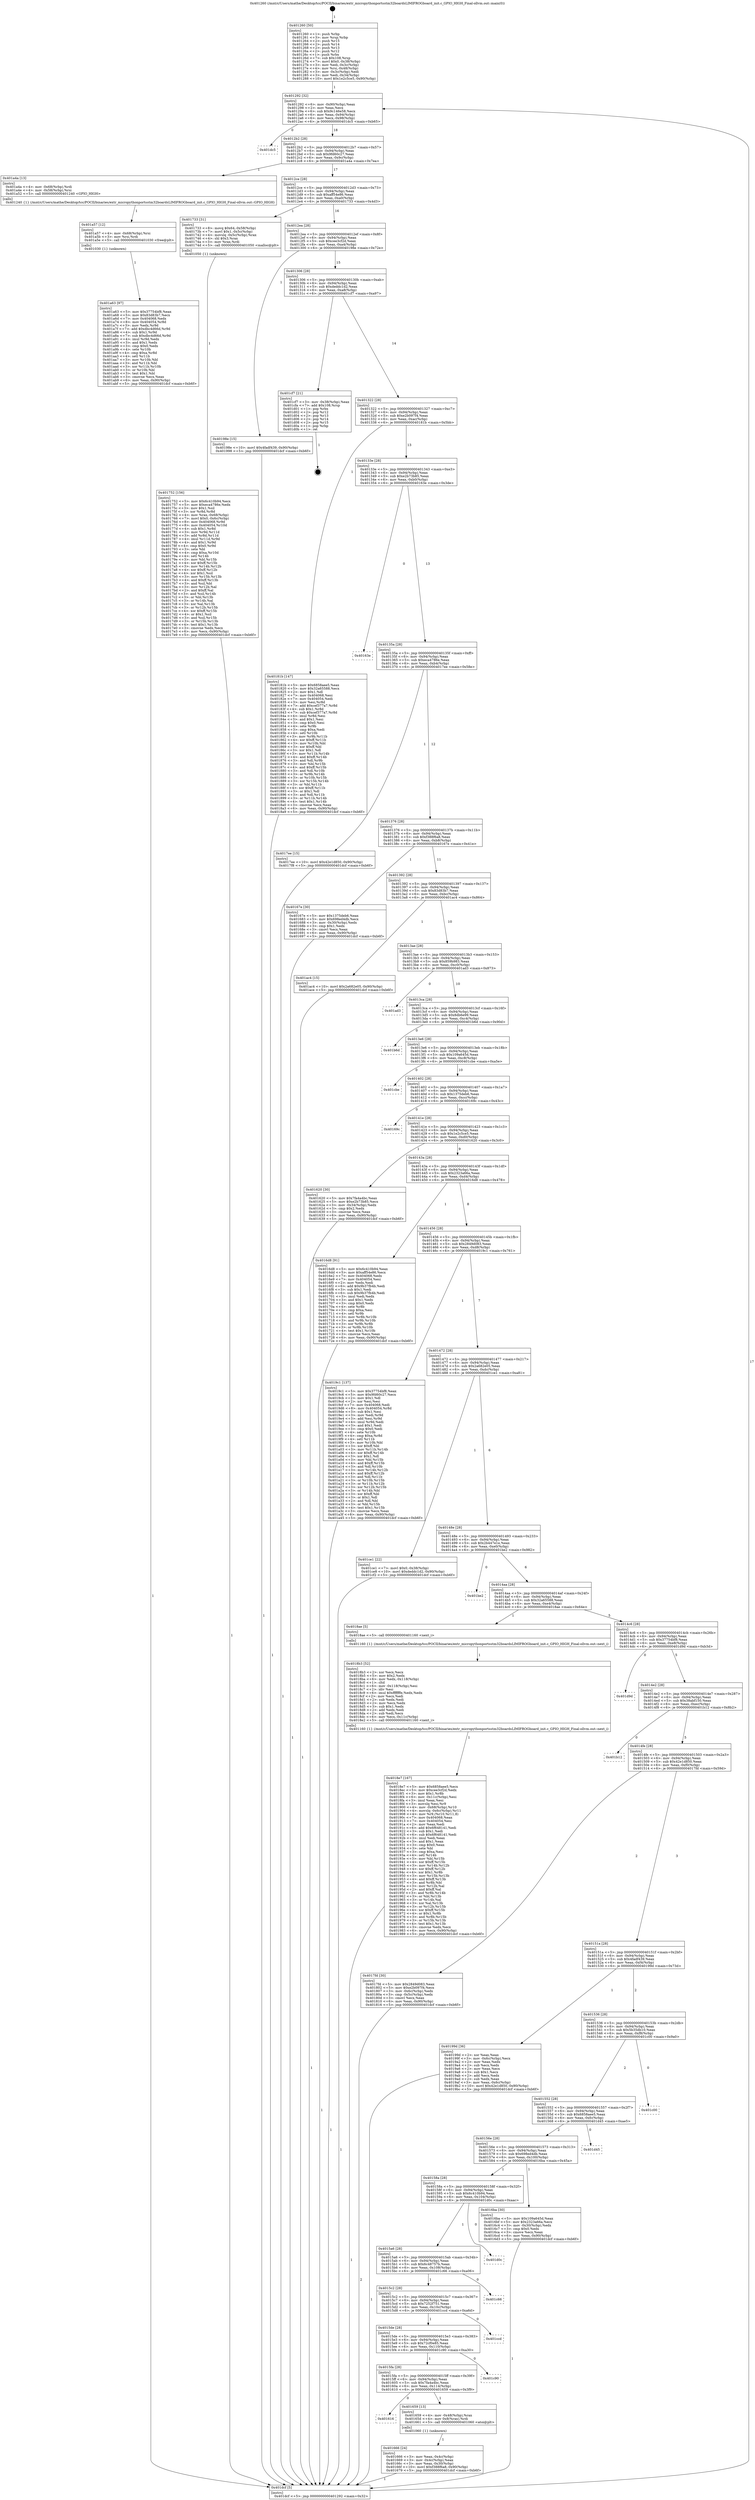 digraph "0x401260" {
  label = "0x401260 (/mnt/c/Users/mathe/Desktop/tcc/POCII/binaries/extr_micropythonportsstm32boardsLIMIFROGboard_init.c_GPIO_HIGH_Final-ollvm.out::main(0))"
  labelloc = "t"
  node[shape=record]

  Entry [label="",width=0.3,height=0.3,shape=circle,fillcolor=black,style=filled]
  "0x401292" [label="{
     0x401292 [32]\l
     | [instrs]\l
     &nbsp;&nbsp;0x401292 \<+6\>: mov -0x90(%rbp),%eax\l
     &nbsp;&nbsp;0x401298 \<+2\>: mov %eax,%ecx\l
     &nbsp;&nbsp;0x40129a \<+6\>: sub $0x9c146e58,%ecx\l
     &nbsp;&nbsp;0x4012a0 \<+6\>: mov %eax,-0x94(%rbp)\l
     &nbsp;&nbsp;0x4012a6 \<+6\>: mov %ecx,-0x98(%rbp)\l
     &nbsp;&nbsp;0x4012ac \<+6\>: je 0000000000401dc5 \<main+0xb65\>\l
  }"]
  "0x401dc5" [label="{
     0x401dc5\l
  }", style=dashed]
  "0x4012b2" [label="{
     0x4012b2 [28]\l
     | [instrs]\l
     &nbsp;&nbsp;0x4012b2 \<+5\>: jmp 00000000004012b7 \<main+0x57\>\l
     &nbsp;&nbsp;0x4012b7 \<+6\>: mov -0x94(%rbp),%eax\l
     &nbsp;&nbsp;0x4012bd \<+5\>: sub $0x9fd60c27,%eax\l
     &nbsp;&nbsp;0x4012c2 \<+6\>: mov %eax,-0x9c(%rbp)\l
     &nbsp;&nbsp;0x4012c8 \<+6\>: je 0000000000401a4a \<main+0x7ea\>\l
  }"]
  Exit [label="",width=0.3,height=0.3,shape=circle,fillcolor=black,style=filled,peripheries=2]
  "0x401a4a" [label="{
     0x401a4a [13]\l
     | [instrs]\l
     &nbsp;&nbsp;0x401a4a \<+4\>: mov -0x68(%rbp),%rdi\l
     &nbsp;&nbsp;0x401a4e \<+4\>: mov -0x58(%rbp),%rsi\l
     &nbsp;&nbsp;0x401a52 \<+5\>: call 0000000000401240 \<GPIO_HIGH\>\l
     | [calls]\l
     &nbsp;&nbsp;0x401240 \{1\} (/mnt/c/Users/mathe/Desktop/tcc/POCII/binaries/extr_micropythonportsstm32boardsLIMIFROGboard_init.c_GPIO_HIGH_Final-ollvm.out::GPIO_HIGH)\l
  }"]
  "0x4012ce" [label="{
     0x4012ce [28]\l
     | [instrs]\l
     &nbsp;&nbsp;0x4012ce \<+5\>: jmp 00000000004012d3 \<main+0x73\>\l
     &nbsp;&nbsp;0x4012d3 \<+6\>: mov -0x94(%rbp),%eax\l
     &nbsp;&nbsp;0x4012d9 \<+5\>: sub $0xaff54e86,%eax\l
     &nbsp;&nbsp;0x4012de \<+6\>: mov %eax,-0xa0(%rbp)\l
     &nbsp;&nbsp;0x4012e4 \<+6\>: je 0000000000401733 \<main+0x4d3\>\l
  }"]
  "0x401a63" [label="{
     0x401a63 [97]\l
     | [instrs]\l
     &nbsp;&nbsp;0x401a63 \<+5\>: mov $0x37754bf8,%eax\l
     &nbsp;&nbsp;0x401a68 \<+5\>: mov $0x83d83b7,%ecx\l
     &nbsp;&nbsp;0x401a6d \<+7\>: mov 0x404068,%edx\l
     &nbsp;&nbsp;0x401a74 \<+8\>: mov 0x404054,%r8d\l
     &nbsp;&nbsp;0x401a7c \<+3\>: mov %edx,%r9d\l
     &nbsp;&nbsp;0x401a7f \<+7\>: add $0xdbc4d66d,%r9d\l
     &nbsp;&nbsp;0x401a86 \<+4\>: sub $0x1,%r9d\l
     &nbsp;&nbsp;0x401a8a \<+7\>: sub $0xdbc4d66d,%r9d\l
     &nbsp;&nbsp;0x401a91 \<+4\>: imul %r9d,%edx\l
     &nbsp;&nbsp;0x401a95 \<+3\>: and $0x1,%edx\l
     &nbsp;&nbsp;0x401a98 \<+3\>: cmp $0x0,%edx\l
     &nbsp;&nbsp;0x401a9b \<+4\>: sete %r10b\l
     &nbsp;&nbsp;0x401a9f \<+4\>: cmp $0xa,%r8d\l
     &nbsp;&nbsp;0x401aa3 \<+4\>: setl %r11b\l
     &nbsp;&nbsp;0x401aa7 \<+3\>: mov %r10b,%bl\l
     &nbsp;&nbsp;0x401aaa \<+3\>: and %r11b,%bl\l
     &nbsp;&nbsp;0x401aad \<+3\>: xor %r11b,%r10b\l
     &nbsp;&nbsp;0x401ab0 \<+3\>: or %r10b,%bl\l
     &nbsp;&nbsp;0x401ab3 \<+3\>: test $0x1,%bl\l
     &nbsp;&nbsp;0x401ab6 \<+3\>: cmovne %ecx,%eax\l
     &nbsp;&nbsp;0x401ab9 \<+6\>: mov %eax,-0x90(%rbp)\l
     &nbsp;&nbsp;0x401abf \<+5\>: jmp 0000000000401dcf \<main+0xb6f\>\l
  }"]
  "0x401733" [label="{
     0x401733 [31]\l
     | [instrs]\l
     &nbsp;&nbsp;0x401733 \<+8\>: movq $0x64,-0x58(%rbp)\l
     &nbsp;&nbsp;0x40173b \<+7\>: movl $0x1,-0x5c(%rbp)\l
     &nbsp;&nbsp;0x401742 \<+4\>: movslq -0x5c(%rbp),%rax\l
     &nbsp;&nbsp;0x401746 \<+4\>: shl $0x3,%rax\l
     &nbsp;&nbsp;0x40174a \<+3\>: mov %rax,%rdi\l
     &nbsp;&nbsp;0x40174d \<+5\>: call 0000000000401050 \<malloc@plt\>\l
     | [calls]\l
     &nbsp;&nbsp;0x401050 \{1\} (unknown)\l
  }"]
  "0x4012ea" [label="{
     0x4012ea [28]\l
     | [instrs]\l
     &nbsp;&nbsp;0x4012ea \<+5\>: jmp 00000000004012ef \<main+0x8f\>\l
     &nbsp;&nbsp;0x4012ef \<+6\>: mov -0x94(%rbp),%eax\l
     &nbsp;&nbsp;0x4012f5 \<+5\>: sub $0xcee3cf2d,%eax\l
     &nbsp;&nbsp;0x4012fa \<+6\>: mov %eax,-0xa4(%rbp)\l
     &nbsp;&nbsp;0x401300 \<+6\>: je 000000000040198e \<main+0x72e\>\l
  }"]
  "0x401a57" [label="{
     0x401a57 [12]\l
     | [instrs]\l
     &nbsp;&nbsp;0x401a57 \<+4\>: mov -0x68(%rbp),%rsi\l
     &nbsp;&nbsp;0x401a5b \<+3\>: mov %rsi,%rdi\l
     &nbsp;&nbsp;0x401a5e \<+5\>: call 0000000000401030 \<free@plt\>\l
     | [calls]\l
     &nbsp;&nbsp;0x401030 \{1\} (unknown)\l
  }"]
  "0x40198e" [label="{
     0x40198e [15]\l
     | [instrs]\l
     &nbsp;&nbsp;0x40198e \<+10\>: movl $0x4fadf439,-0x90(%rbp)\l
     &nbsp;&nbsp;0x401998 \<+5\>: jmp 0000000000401dcf \<main+0xb6f\>\l
  }"]
  "0x401306" [label="{
     0x401306 [28]\l
     | [instrs]\l
     &nbsp;&nbsp;0x401306 \<+5\>: jmp 000000000040130b \<main+0xab\>\l
     &nbsp;&nbsp;0x40130b \<+6\>: mov -0x94(%rbp),%eax\l
     &nbsp;&nbsp;0x401311 \<+5\>: sub $0xdeddc1d2,%eax\l
     &nbsp;&nbsp;0x401316 \<+6\>: mov %eax,-0xa8(%rbp)\l
     &nbsp;&nbsp;0x40131c \<+6\>: je 0000000000401cf7 \<main+0xa97\>\l
  }"]
  "0x4018e7" [label="{
     0x4018e7 [167]\l
     | [instrs]\l
     &nbsp;&nbsp;0x4018e7 \<+5\>: mov $0x6858aee5,%ecx\l
     &nbsp;&nbsp;0x4018ec \<+5\>: mov $0xcee3cf2d,%edx\l
     &nbsp;&nbsp;0x4018f1 \<+3\>: mov $0x1,%r8b\l
     &nbsp;&nbsp;0x4018f4 \<+6\>: mov -0x11c(%rbp),%esi\l
     &nbsp;&nbsp;0x4018fa \<+3\>: imul %eax,%esi\l
     &nbsp;&nbsp;0x4018fd \<+3\>: movslq %esi,%r9\l
     &nbsp;&nbsp;0x401900 \<+4\>: mov -0x68(%rbp),%r10\l
     &nbsp;&nbsp;0x401904 \<+4\>: movslq -0x6c(%rbp),%r11\l
     &nbsp;&nbsp;0x401908 \<+4\>: mov %r9,(%r10,%r11,8)\l
     &nbsp;&nbsp;0x40190c \<+7\>: mov 0x404068,%eax\l
     &nbsp;&nbsp;0x401913 \<+7\>: mov 0x404054,%esi\l
     &nbsp;&nbsp;0x40191a \<+2\>: mov %eax,%edi\l
     &nbsp;&nbsp;0x40191c \<+6\>: add $0x6f648141,%edi\l
     &nbsp;&nbsp;0x401922 \<+3\>: sub $0x1,%edi\l
     &nbsp;&nbsp;0x401925 \<+6\>: sub $0x6f648141,%edi\l
     &nbsp;&nbsp;0x40192b \<+3\>: imul %edi,%eax\l
     &nbsp;&nbsp;0x40192e \<+3\>: and $0x1,%eax\l
     &nbsp;&nbsp;0x401931 \<+3\>: cmp $0x0,%eax\l
     &nbsp;&nbsp;0x401934 \<+3\>: sete %bl\l
     &nbsp;&nbsp;0x401937 \<+3\>: cmp $0xa,%esi\l
     &nbsp;&nbsp;0x40193a \<+4\>: setl %r14b\l
     &nbsp;&nbsp;0x40193e \<+3\>: mov %bl,%r15b\l
     &nbsp;&nbsp;0x401941 \<+4\>: xor $0xff,%r15b\l
     &nbsp;&nbsp;0x401945 \<+3\>: mov %r14b,%r12b\l
     &nbsp;&nbsp;0x401948 \<+4\>: xor $0xff,%r12b\l
     &nbsp;&nbsp;0x40194c \<+4\>: xor $0x1,%r8b\l
     &nbsp;&nbsp;0x401950 \<+3\>: mov %r15b,%r13b\l
     &nbsp;&nbsp;0x401953 \<+4\>: and $0xff,%r13b\l
     &nbsp;&nbsp;0x401957 \<+3\>: and %r8b,%bl\l
     &nbsp;&nbsp;0x40195a \<+3\>: mov %r12b,%al\l
     &nbsp;&nbsp;0x40195d \<+2\>: and $0xff,%al\l
     &nbsp;&nbsp;0x40195f \<+3\>: and %r8b,%r14b\l
     &nbsp;&nbsp;0x401962 \<+3\>: or %bl,%r13b\l
     &nbsp;&nbsp;0x401965 \<+3\>: or %r14b,%al\l
     &nbsp;&nbsp;0x401968 \<+3\>: xor %al,%r13b\l
     &nbsp;&nbsp;0x40196b \<+3\>: or %r12b,%r15b\l
     &nbsp;&nbsp;0x40196e \<+4\>: xor $0xff,%r15b\l
     &nbsp;&nbsp;0x401972 \<+4\>: or $0x1,%r8b\l
     &nbsp;&nbsp;0x401976 \<+3\>: and %r8b,%r15b\l
     &nbsp;&nbsp;0x401979 \<+3\>: or %r15b,%r13b\l
     &nbsp;&nbsp;0x40197c \<+4\>: test $0x1,%r13b\l
     &nbsp;&nbsp;0x401980 \<+3\>: cmovne %edx,%ecx\l
     &nbsp;&nbsp;0x401983 \<+6\>: mov %ecx,-0x90(%rbp)\l
     &nbsp;&nbsp;0x401989 \<+5\>: jmp 0000000000401dcf \<main+0xb6f\>\l
  }"]
  "0x401cf7" [label="{
     0x401cf7 [21]\l
     | [instrs]\l
     &nbsp;&nbsp;0x401cf7 \<+3\>: mov -0x38(%rbp),%eax\l
     &nbsp;&nbsp;0x401cfa \<+7\>: add $0x108,%rsp\l
     &nbsp;&nbsp;0x401d01 \<+1\>: pop %rbx\l
     &nbsp;&nbsp;0x401d02 \<+2\>: pop %r12\l
     &nbsp;&nbsp;0x401d04 \<+2\>: pop %r13\l
     &nbsp;&nbsp;0x401d06 \<+2\>: pop %r14\l
     &nbsp;&nbsp;0x401d08 \<+2\>: pop %r15\l
     &nbsp;&nbsp;0x401d0a \<+1\>: pop %rbp\l
     &nbsp;&nbsp;0x401d0b \<+1\>: ret\l
  }"]
  "0x401322" [label="{
     0x401322 [28]\l
     | [instrs]\l
     &nbsp;&nbsp;0x401322 \<+5\>: jmp 0000000000401327 \<main+0xc7\>\l
     &nbsp;&nbsp;0x401327 \<+6\>: mov -0x94(%rbp),%eax\l
     &nbsp;&nbsp;0x40132d \<+5\>: sub $0xe2b097f4,%eax\l
     &nbsp;&nbsp;0x401332 \<+6\>: mov %eax,-0xac(%rbp)\l
     &nbsp;&nbsp;0x401338 \<+6\>: je 000000000040181b \<main+0x5bb\>\l
  }"]
  "0x4018b3" [label="{
     0x4018b3 [52]\l
     | [instrs]\l
     &nbsp;&nbsp;0x4018b3 \<+2\>: xor %ecx,%ecx\l
     &nbsp;&nbsp;0x4018b5 \<+5\>: mov $0x2,%edx\l
     &nbsp;&nbsp;0x4018ba \<+6\>: mov %edx,-0x118(%rbp)\l
     &nbsp;&nbsp;0x4018c0 \<+1\>: cltd\l
     &nbsp;&nbsp;0x4018c1 \<+6\>: mov -0x118(%rbp),%esi\l
     &nbsp;&nbsp;0x4018c7 \<+2\>: idiv %esi\l
     &nbsp;&nbsp;0x4018c9 \<+6\>: imul $0xfffffffe,%edx,%edx\l
     &nbsp;&nbsp;0x4018cf \<+2\>: mov %ecx,%edi\l
     &nbsp;&nbsp;0x4018d1 \<+2\>: sub %edx,%edi\l
     &nbsp;&nbsp;0x4018d3 \<+2\>: mov %ecx,%edx\l
     &nbsp;&nbsp;0x4018d5 \<+3\>: sub $0x1,%edx\l
     &nbsp;&nbsp;0x4018d8 \<+2\>: add %edx,%edi\l
     &nbsp;&nbsp;0x4018da \<+2\>: sub %edi,%ecx\l
     &nbsp;&nbsp;0x4018dc \<+6\>: mov %ecx,-0x11c(%rbp)\l
     &nbsp;&nbsp;0x4018e2 \<+5\>: call 0000000000401160 \<next_i\>\l
     | [calls]\l
     &nbsp;&nbsp;0x401160 \{1\} (/mnt/c/Users/mathe/Desktop/tcc/POCII/binaries/extr_micropythonportsstm32boardsLIMIFROGboard_init.c_GPIO_HIGH_Final-ollvm.out::next_i)\l
  }"]
  "0x40181b" [label="{
     0x40181b [147]\l
     | [instrs]\l
     &nbsp;&nbsp;0x40181b \<+5\>: mov $0x6858aee5,%eax\l
     &nbsp;&nbsp;0x401820 \<+5\>: mov $0x32a65588,%ecx\l
     &nbsp;&nbsp;0x401825 \<+2\>: mov $0x1,%dl\l
     &nbsp;&nbsp;0x401827 \<+7\>: mov 0x404068,%esi\l
     &nbsp;&nbsp;0x40182e \<+7\>: mov 0x404054,%edi\l
     &nbsp;&nbsp;0x401835 \<+3\>: mov %esi,%r8d\l
     &nbsp;&nbsp;0x401838 \<+7\>: add $0xcef377a7,%r8d\l
     &nbsp;&nbsp;0x40183f \<+4\>: sub $0x1,%r8d\l
     &nbsp;&nbsp;0x401843 \<+7\>: sub $0xcef377a7,%r8d\l
     &nbsp;&nbsp;0x40184a \<+4\>: imul %r8d,%esi\l
     &nbsp;&nbsp;0x40184e \<+3\>: and $0x1,%esi\l
     &nbsp;&nbsp;0x401851 \<+3\>: cmp $0x0,%esi\l
     &nbsp;&nbsp;0x401854 \<+4\>: sete %r9b\l
     &nbsp;&nbsp;0x401858 \<+3\>: cmp $0xa,%edi\l
     &nbsp;&nbsp;0x40185b \<+4\>: setl %r10b\l
     &nbsp;&nbsp;0x40185f \<+3\>: mov %r9b,%r11b\l
     &nbsp;&nbsp;0x401862 \<+4\>: xor $0xff,%r11b\l
     &nbsp;&nbsp;0x401866 \<+3\>: mov %r10b,%bl\l
     &nbsp;&nbsp;0x401869 \<+3\>: xor $0xff,%bl\l
     &nbsp;&nbsp;0x40186c \<+3\>: xor $0x1,%dl\l
     &nbsp;&nbsp;0x40186f \<+3\>: mov %r11b,%r14b\l
     &nbsp;&nbsp;0x401872 \<+4\>: and $0xff,%r14b\l
     &nbsp;&nbsp;0x401876 \<+3\>: and %dl,%r9b\l
     &nbsp;&nbsp;0x401879 \<+3\>: mov %bl,%r15b\l
     &nbsp;&nbsp;0x40187c \<+4\>: and $0xff,%r15b\l
     &nbsp;&nbsp;0x401880 \<+3\>: and %dl,%r10b\l
     &nbsp;&nbsp;0x401883 \<+3\>: or %r9b,%r14b\l
     &nbsp;&nbsp;0x401886 \<+3\>: or %r10b,%r15b\l
     &nbsp;&nbsp;0x401889 \<+3\>: xor %r15b,%r14b\l
     &nbsp;&nbsp;0x40188c \<+3\>: or %bl,%r11b\l
     &nbsp;&nbsp;0x40188f \<+4\>: xor $0xff,%r11b\l
     &nbsp;&nbsp;0x401893 \<+3\>: or $0x1,%dl\l
     &nbsp;&nbsp;0x401896 \<+3\>: and %dl,%r11b\l
     &nbsp;&nbsp;0x401899 \<+3\>: or %r11b,%r14b\l
     &nbsp;&nbsp;0x40189c \<+4\>: test $0x1,%r14b\l
     &nbsp;&nbsp;0x4018a0 \<+3\>: cmovne %ecx,%eax\l
     &nbsp;&nbsp;0x4018a3 \<+6\>: mov %eax,-0x90(%rbp)\l
     &nbsp;&nbsp;0x4018a9 \<+5\>: jmp 0000000000401dcf \<main+0xb6f\>\l
  }"]
  "0x40133e" [label="{
     0x40133e [28]\l
     | [instrs]\l
     &nbsp;&nbsp;0x40133e \<+5\>: jmp 0000000000401343 \<main+0xe3\>\l
     &nbsp;&nbsp;0x401343 \<+6\>: mov -0x94(%rbp),%eax\l
     &nbsp;&nbsp;0x401349 \<+5\>: sub $0xe2b73b85,%eax\l
     &nbsp;&nbsp;0x40134e \<+6\>: mov %eax,-0xb0(%rbp)\l
     &nbsp;&nbsp;0x401354 \<+6\>: je 000000000040163e \<main+0x3de\>\l
  }"]
  "0x401752" [label="{
     0x401752 [156]\l
     | [instrs]\l
     &nbsp;&nbsp;0x401752 \<+5\>: mov $0x6c410b94,%ecx\l
     &nbsp;&nbsp;0x401757 \<+5\>: mov $0xeca4786e,%edx\l
     &nbsp;&nbsp;0x40175c \<+3\>: mov $0x1,%sil\l
     &nbsp;&nbsp;0x40175f \<+3\>: xor %r8d,%r8d\l
     &nbsp;&nbsp;0x401762 \<+4\>: mov %rax,-0x68(%rbp)\l
     &nbsp;&nbsp;0x401766 \<+7\>: movl $0x0,-0x6c(%rbp)\l
     &nbsp;&nbsp;0x40176d \<+8\>: mov 0x404068,%r9d\l
     &nbsp;&nbsp;0x401775 \<+8\>: mov 0x404054,%r10d\l
     &nbsp;&nbsp;0x40177d \<+4\>: sub $0x1,%r8d\l
     &nbsp;&nbsp;0x401781 \<+3\>: mov %r9d,%r11d\l
     &nbsp;&nbsp;0x401784 \<+3\>: add %r8d,%r11d\l
     &nbsp;&nbsp;0x401787 \<+4\>: imul %r11d,%r9d\l
     &nbsp;&nbsp;0x40178b \<+4\>: and $0x1,%r9d\l
     &nbsp;&nbsp;0x40178f \<+4\>: cmp $0x0,%r9d\l
     &nbsp;&nbsp;0x401793 \<+3\>: sete %bl\l
     &nbsp;&nbsp;0x401796 \<+4\>: cmp $0xa,%r10d\l
     &nbsp;&nbsp;0x40179a \<+4\>: setl %r14b\l
     &nbsp;&nbsp;0x40179e \<+3\>: mov %bl,%r15b\l
     &nbsp;&nbsp;0x4017a1 \<+4\>: xor $0xff,%r15b\l
     &nbsp;&nbsp;0x4017a5 \<+3\>: mov %r14b,%r12b\l
     &nbsp;&nbsp;0x4017a8 \<+4\>: xor $0xff,%r12b\l
     &nbsp;&nbsp;0x4017ac \<+4\>: xor $0x1,%sil\l
     &nbsp;&nbsp;0x4017b0 \<+3\>: mov %r15b,%r13b\l
     &nbsp;&nbsp;0x4017b3 \<+4\>: and $0xff,%r13b\l
     &nbsp;&nbsp;0x4017b7 \<+3\>: and %sil,%bl\l
     &nbsp;&nbsp;0x4017ba \<+3\>: mov %r12b,%al\l
     &nbsp;&nbsp;0x4017bd \<+2\>: and $0xff,%al\l
     &nbsp;&nbsp;0x4017bf \<+3\>: and %sil,%r14b\l
     &nbsp;&nbsp;0x4017c2 \<+3\>: or %bl,%r13b\l
     &nbsp;&nbsp;0x4017c5 \<+3\>: or %r14b,%al\l
     &nbsp;&nbsp;0x4017c8 \<+3\>: xor %al,%r13b\l
     &nbsp;&nbsp;0x4017cb \<+3\>: or %r12b,%r15b\l
     &nbsp;&nbsp;0x4017ce \<+4\>: xor $0xff,%r15b\l
     &nbsp;&nbsp;0x4017d2 \<+4\>: or $0x1,%sil\l
     &nbsp;&nbsp;0x4017d6 \<+3\>: and %sil,%r15b\l
     &nbsp;&nbsp;0x4017d9 \<+3\>: or %r15b,%r13b\l
     &nbsp;&nbsp;0x4017dc \<+4\>: test $0x1,%r13b\l
     &nbsp;&nbsp;0x4017e0 \<+3\>: cmovne %edx,%ecx\l
     &nbsp;&nbsp;0x4017e3 \<+6\>: mov %ecx,-0x90(%rbp)\l
     &nbsp;&nbsp;0x4017e9 \<+5\>: jmp 0000000000401dcf \<main+0xb6f\>\l
  }"]
  "0x40163e" [label="{
     0x40163e\l
  }", style=dashed]
  "0x40135a" [label="{
     0x40135a [28]\l
     | [instrs]\l
     &nbsp;&nbsp;0x40135a \<+5\>: jmp 000000000040135f \<main+0xff\>\l
     &nbsp;&nbsp;0x40135f \<+6\>: mov -0x94(%rbp),%eax\l
     &nbsp;&nbsp;0x401365 \<+5\>: sub $0xeca4786e,%eax\l
     &nbsp;&nbsp;0x40136a \<+6\>: mov %eax,-0xb4(%rbp)\l
     &nbsp;&nbsp;0x401370 \<+6\>: je 00000000004017ee \<main+0x58e\>\l
  }"]
  "0x401666" [label="{
     0x401666 [24]\l
     | [instrs]\l
     &nbsp;&nbsp;0x401666 \<+3\>: mov %eax,-0x4c(%rbp)\l
     &nbsp;&nbsp;0x401669 \<+3\>: mov -0x4c(%rbp),%eax\l
     &nbsp;&nbsp;0x40166c \<+3\>: mov %eax,-0x30(%rbp)\l
     &nbsp;&nbsp;0x40166f \<+10\>: movl $0xf388f6a8,-0x90(%rbp)\l
     &nbsp;&nbsp;0x401679 \<+5\>: jmp 0000000000401dcf \<main+0xb6f\>\l
  }"]
  "0x4017ee" [label="{
     0x4017ee [15]\l
     | [instrs]\l
     &nbsp;&nbsp;0x4017ee \<+10\>: movl $0x42e1d850,-0x90(%rbp)\l
     &nbsp;&nbsp;0x4017f8 \<+5\>: jmp 0000000000401dcf \<main+0xb6f\>\l
  }"]
  "0x401376" [label="{
     0x401376 [28]\l
     | [instrs]\l
     &nbsp;&nbsp;0x401376 \<+5\>: jmp 000000000040137b \<main+0x11b\>\l
     &nbsp;&nbsp;0x40137b \<+6\>: mov -0x94(%rbp),%eax\l
     &nbsp;&nbsp;0x401381 \<+5\>: sub $0xf388f6a8,%eax\l
     &nbsp;&nbsp;0x401386 \<+6\>: mov %eax,-0xb8(%rbp)\l
     &nbsp;&nbsp;0x40138c \<+6\>: je 000000000040167e \<main+0x41e\>\l
  }"]
  "0x401616" [label="{
     0x401616\l
  }", style=dashed]
  "0x40167e" [label="{
     0x40167e [30]\l
     | [instrs]\l
     &nbsp;&nbsp;0x40167e \<+5\>: mov $0x1375deb6,%eax\l
     &nbsp;&nbsp;0x401683 \<+5\>: mov $0x698ed4db,%ecx\l
     &nbsp;&nbsp;0x401688 \<+3\>: mov -0x30(%rbp),%edx\l
     &nbsp;&nbsp;0x40168b \<+3\>: cmp $0x1,%edx\l
     &nbsp;&nbsp;0x40168e \<+3\>: cmovl %ecx,%eax\l
     &nbsp;&nbsp;0x401691 \<+6\>: mov %eax,-0x90(%rbp)\l
     &nbsp;&nbsp;0x401697 \<+5\>: jmp 0000000000401dcf \<main+0xb6f\>\l
  }"]
  "0x401392" [label="{
     0x401392 [28]\l
     | [instrs]\l
     &nbsp;&nbsp;0x401392 \<+5\>: jmp 0000000000401397 \<main+0x137\>\l
     &nbsp;&nbsp;0x401397 \<+6\>: mov -0x94(%rbp),%eax\l
     &nbsp;&nbsp;0x40139d \<+5\>: sub $0x83d83b7,%eax\l
     &nbsp;&nbsp;0x4013a2 \<+6\>: mov %eax,-0xbc(%rbp)\l
     &nbsp;&nbsp;0x4013a8 \<+6\>: je 0000000000401ac4 \<main+0x864\>\l
  }"]
  "0x401659" [label="{
     0x401659 [13]\l
     | [instrs]\l
     &nbsp;&nbsp;0x401659 \<+4\>: mov -0x48(%rbp),%rax\l
     &nbsp;&nbsp;0x40165d \<+4\>: mov 0x8(%rax),%rdi\l
     &nbsp;&nbsp;0x401661 \<+5\>: call 0000000000401060 \<atoi@plt\>\l
     | [calls]\l
     &nbsp;&nbsp;0x401060 \{1\} (unknown)\l
  }"]
  "0x401ac4" [label="{
     0x401ac4 [15]\l
     | [instrs]\l
     &nbsp;&nbsp;0x401ac4 \<+10\>: movl $0x2a682e05,-0x90(%rbp)\l
     &nbsp;&nbsp;0x401ace \<+5\>: jmp 0000000000401dcf \<main+0xb6f\>\l
  }"]
  "0x4013ae" [label="{
     0x4013ae [28]\l
     | [instrs]\l
     &nbsp;&nbsp;0x4013ae \<+5\>: jmp 00000000004013b3 \<main+0x153\>\l
     &nbsp;&nbsp;0x4013b3 \<+6\>: mov -0x94(%rbp),%eax\l
     &nbsp;&nbsp;0x4013b9 \<+5\>: sub $0x859b983,%eax\l
     &nbsp;&nbsp;0x4013be \<+6\>: mov %eax,-0xc0(%rbp)\l
     &nbsp;&nbsp;0x4013c4 \<+6\>: je 0000000000401ad3 \<main+0x873\>\l
  }"]
  "0x4015fa" [label="{
     0x4015fa [28]\l
     | [instrs]\l
     &nbsp;&nbsp;0x4015fa \<+5\>: jmp 00000000004015ff \<main+0x39f\>\l
     &nbsp;&nbsp;0x4015ff \<+6\>: mov -0x94(%rbp),%eax\l
     &nbsp;&nbsp;0x401605 \<+5\>: sub $0x7fa4a4bc,%eax\l
     &nbsp;&nbsp;0x40160a \<+6\>: mov %eax,-0x114(%rbp)\l
     &nbsp;&nbsp;0x401610 \<+6\>: je 0000000000401659 \<main+0x3f9\>\l
  }"]
  "0x401ad3" [label="{
     0x401ad3\l
  }", style=dashed]
  "0x4013ca" [label="{
     0x4013ca [28]\l
     | [instrs]\l
     &nbsp;&nbsp;0x4013ca \<+5\>: jmp 00000000004013cf \<main+0x16f\>\l
     &nbsp;&nbsp;0x4013cf \<+6\>: mov -0x94(%rbp),%eax\l
     &nbsp;&nbsp;0x4013d5 \<+5\>: sub $0x8db6e99,%eax\l
     &nbsp;&nbsp;0x4013da \<+6\>: mov %eax,-0xc4(%rbp)\l
     &nbsp;&nbsp;0x4013e0 \<+6\>: je 0000000000401b6d \<main+0x90d\>\l
  }"]
  "0x401c90" [label="{
     0x401c90\l
  }", style=dashed]
  "0x401b6d" [label="{
     0x401b6d\l
  }", style=dashed]
  "0x4013e6" [label="{
     0x4013e6 [28]\l
     | [instrs]\l
     &nbsp;&nbsp;0x4013e6 \<+5\>: jmp 00000000004013eb \<main+0x18b\>\l
     &nbsp;&nbsp;0x4013eb \<+6\>: mov -0x94(%rbp),%eax\l
     &nbsp;&nbsp;0x4013f1 \<+5\>: sub $0x109a645d,%eax\l
     &nbsp;&nbsp;0x4013f6 \<+6\>: mov %eax,-0xc8(%rbp)\l
     &nbsp;&nbsp;0x4013fc \<+6\>: je 0000000000401cbe \<main+0xa5e\>\l
  }"]
  "0x4015de" [label="{
     0x4015de [28]\l
     | [instrs]\l
     &nbsp;&nbsp;0x4015de \<+5\>: jmp 00000000004015e3 \<main+0x383\>\l
     &nbsp;&nbsp;0x4015e3 \<+6\>: mov -0x94(%rbp),%eax\l
     &nbsp;&nbsp;0x4015e9 \<+5\>: sub $0x72cf0e85,%eax\l
     &nbsp;&nbsp;0x4015ee \<+6\>: mov %eax,-0x110(%rbp)\l
     &nbsp;&nbsp;0x4015f4 \<+6\>: je 0000000000401c90 \<main+0xa30\>\l
  }"]
  "0x401cbe" [label="{
     0x401cbe\l
  }", style=dashed]
  "0x401402" [label="{
     0x401402 [28]\l
     | [instrs]\l
     &nbsp;&nbsp;0x401402 \<+5\>: jmp 0000000000401407 \<main+0x1a7\>\l
     &nbsp;&nbsp;0x401407 \<+6\>: mov -0x94(%rbp),%eax\l
     &nbsp;&nbsp;0x40140d \<+5\>: sub $0x1375deb6,%eax\l
     &nbsp;&nbsp;0x401412 \<+6\>: mov %eax,-0xcc(%rbp)\l
     &nbsp;&nbsp;0x401418 \<+6\>: je 000000000040169c \<main+0x43c\>\l
  }"]
  "0x401ccd" [label="{
     0x401ccd\l
  }", style=dashed]
  "0x40169c" [label="{
     0x40169c\l
  }", style=dashed]
  "0x40141e" [label="{
     0x40141e [28]\l
     | [instrs]\l
     &nbsp;&nbsp;0x40141e \<+5\>: jmp 0000000000401423 \<main+0x1c3\>\l
     &nbsp;&nbsp;0x401423 \<+6\>: mov -0x94(%rbp),%eax\l
     &nbsp;&nbsp;0x401429 \<+5\>: sub $0x1e2c5ce5,%eax\l
     &nbsp;&nbsp;0x40142e \<+6\>: mov %eax,-0xd0(%rbp)\l
     &nbsp;&nbsp;0x401434 \<+6\>: je 0000000000401620 \<main+0x3c0\>\l
  }"]
  "0x4015c2" [label="{
     0x4015c2 [28]\l
     | [instrs]\l
     &nbsp;&nbsp;0x4015c2 \<+5\>: jmp 00000000004015c7 \<main+0x367\>\l
     &nbsp;&nbsp;0x4015c7 \<+6\>: mov -0x94(%rbp),%eax\l
     &nbsp;&nbsp;0x4015cd \<+5\>: sub $0x7252f751,%eax\l
     &nbsp;&nbsp;0x4015d2 \<+6\>: mov %eax,-0x10c(%rbp)\l
     &nbsp;&nbsp;0x4015d8 \<+6\>: je 0000000000401ccd \<main+0xa6d\>\l
  }"]
  "0x401620" [label="{
     0x401620 [30]\l
     | [instrs]\l
     &nbsp;&nbsp;0x401620 \<+5\>: mov $0x7fa4a4bc,%eax\l
     &nbsp;&nbsp;0x401625 \<+5\>: mov $0xe2b73b85,%ecx\l
     &nbsp;&nbsp;0x40162a \<+3\>: mov -0x34(%rbp),%edx\l
     &nbsp;&nbsp;0x40162d \<+3\>: cmp $0x2,%edx\l
     &nbsp;&nbsp;0x401630 \<+3\>: cmovne %ecx,%eax\l
     &nbsp;&nbsp;0x401633 \<+6\>: mov %eax,-0x90(%rbp)\l
     &nbsp;&nbsp;0x401639 \<+5\>: jmp 0000000000401dcf \<main+0xb6f\>\l
  }"]
  "0x40143a" [label="{
     0x40143a [28]\l
     | [instrs]\l
     &nbsp;&nbsp;0x40143a \<+5\>: jmp 000000000040143f \<main+0x1df\>\l
     &nbsp;&nbsp;0x40143f \<+6\>: mov -0x94(%rbp),%eax\l
     &nbsp;&nbsp;0x401445 \<+5\>: sub $0x2323a66a,%eax\l
     &nbsp;&nbsp;0x40144a \<+6\>: mov %eax,-0xd4(%rbp)\l
     &nbsp;&nbsp;0x401450 \<+6\>: je 00000000004016d8 \<main+0x478\>\l
  }"]
  "0x401dcf" [label="{
     0x401dcf [5]\l
     | [instrs]\l
     &nbsp;&nbsp;0x401dcf \<+5\>: jmp 0000000000401292 \<main+0x32\>\l
  }"]
  "0x401260" [label="{
     0x401260 [50]\l
     | [instrs]\l
     &nbsp;&nbsp;0x401260 \<+1\>: push %rbp\l
     &nbsp;&nbsp;0x401261 \<+3\>: mov %rsp,%rbp\l
     &nbsp;&nbsp;0x401264 \<+2\>: push %r15\l
     &nbsp;&nbsp;0x401266 \<+2\>: push %r14\l
     &nbsp;&nbsp;0x401268 \<+2\>: push %r13\l
     &nbsp;&nbsp;0x40126a \<+2\>: push %r12\l
     &nbsp;&nbsp;0x40126c \<+1\>: push %rbx\l
     &nbsp;&nbsp;0x40126d \<+7\>: sub $0x108,%rsp\l
     &nbsp;&nbsp;0x401274 \<+7\>: movl $0x0,-0x38(%rbp)\l
     &nbsp;&nbsp;0x40127b \<+3\>: mov %edi,-0x3c(%rbp)\l
     &nbsp;&nbsp;0x40127e \<+4\>: mov %rsi,-0x48(%rbp)\l
     &nbsp;&nbsp;0x401282 \<+3\>: mov -0x3c(%rbp),%edi\l
     &nbsp;&nbsp;0x401285 \<+3\>: mov %edi,-0x34(%rbp)\l
     &nbsp;&nbsp;0x401288 \<+10\>: movl $0x1e2c5ce5,-0x90(%rbp)\l
  }"]
  "0x401c66" [label="{
     0x401c66\l
  }", style=dashed]
  "0x4016d8" [label="{
     0x4016d8 [91]\l
     | [instrs]\l
     &nbsp;&nbsp;0x4016d8 \<+5\>: mov $0x6c410b94,%eax\l
     &nbsp;&nbsp;0x4016dd \<+5\>: mov $0xaff54e86,%ecx\l
     &nbsp;&nbsp;0x4016e2 \<+7\>: mov 0x404068,%edx\l
     &nbsp;&nbsp;0x4016e9 \<+7\>: mov 0x404054,%esi\l
     &nbsp;&nbsp;0x4016f0 \<+2\>: mov %edx,%edi\l
     &nbsp;&nbsp;0x4016f2 \<+6\>: add $0x9b37fb4b,%edi\l
     &nbsp;&nbsp;0x4016f8 \<+3\>: sub $0x1,%edi\l
     &nbsp;&nbsp;0x4016fb \<+6\>: sub $0x9b37fb4b,%edi\l
     &nbsp;&nbsp;0x401701 \<+3\>: imul %edi,%edx\l
     &nbsp;&nbsp;0x401704 \<+3\>: and $0x1,%edx\l
     &nbsp;&nbsp;0x401707 \<+3\>: cmp $0x0,%edx\l
     &nbsp;&nbsp;0x40170a \<+4\>: sete %r8b\l
     &nbsp;&nbsp;0x40170e \<+3\>: cmp $0xa,%esi\l
     &nbsp;&nbsp;0x401711 \<+4\>: setl %r9b\l
     &nbsp;&nbsp;0x401715 \<+3\>: mov %r8b,%r10b\l
     &nbsp;&nbsp;0x401718 \<+3\>: and %r9b,%r10b\l
     &nbsp;&nbsp;0x40171b \<+3\>: xor %r9b,%r8b\l
     &nbsp;&nbsp;0x40171e \<+3\>: or %r8b,%r10b\l
     &nbsp;&nbsp;0x401721 \<+4\>: test $0x1,%r10b\l
     &nbsp;&nbsp;0x401725 \<+3\>: cmovne %ecx,%eax\l
     &nbsp;&nbsp;0x401728 \<+6\>: mov %eax,-0x90(%rbp)\l
     &nbsp;&nbsp;0x40172e \<+5\>: jmp 0000000000401dcf \<main+0xb6f\>\l
  }"]
  "0x401456" [label="{
     0x401456 [28]\l
     | [instrs]\l
     &nbsp;&nbsp;0x401456 \<+5\>: jmp 000000000040145b \<main+0x1fb\>\l
     &nbsp;&nbsp;0x40145b \<+6\>: mov -0x94(%rbp),%eax\l
     &nbsp;&nbsp;0x401461 \<+5\>: sub $0x2849d083,%eax\l
     &nbsp;&nbsp;0x401466 \<+6\>: mov %eax,-0xd8(%rbp)\l
     &nbsp;&nbsp;0x40146c \<+6\>: je 00000000004019c1 \<main+0x761\>\l
  }"]
  "0x4015a6" [label="{
     0x4015a6 [28]\l
     | [instrs]\l
     &nbsp;&nbsp;0x4015a6 \<+5\>: jmp 00000000004015ab \<main+0x34b\>\l
     &nbsp;&nbsp;0x4015ab \<+6\>: mov -0x94(%rbp),%eax\l
     &nbsp;&nbsp;0x4015b1 \<+5\>: sub $0x6c48757b,%eax\l
     &nbsp;&nbsp;0x4015b6 \<+6\>: mov %eax,-0x108(%rbp)\l
     &nbsp;&nbsp;0x4015bc \<+6\>: je 0000000000401c66 \<main+0xa06\>\l
  }"]
  "0x4019c1" [label="{
     0x4019c1 [137]\l
     | [instrs]\l
     &nbsp;&nbsp;0x4019c1 \<+5\>: mov $0x37754bf8,%eax\l
     &nbsp;&nbsp;0x4019c6 \<+5\>: mov $0x9fd60c27,%ecx\l
     &nbsp;&nbsp;0x4019cb \<+2\>: mov $0x1,%dl\l
     &nbsp;&nbsp;0x4019cd \<+2\>: xor %esi,%esi\l
     &nbsp;&nbsp;0x4019cf \<+7\>: mov 0x404068,%edi\l
     &nbsp;&nbsp;0x4019d6 \<+8\>: mov 0x404054,%r8d\l
     &nbsp;&nbsp;0x4019de \<+3\>: sub $0x1,%esi\l
     &nbsp;&nbsp;0x4019e1 \<+3\>: mov %edi,%r9d\l
     &nbsp;&nbsp;0x4019e4 \<+3\>: add %esi,%r9d\l
     &nbsp;&nbsp;0x4019e7 \<+4\>: imul %r9d,%edi\l
     &nbsp;&nbsp;0x4019eb \<+3\>: and $0x1,%edi\l
     &nbsp;&nbsp;0x4019ee \<+3\>: cmp $0x0,%edi\l
     &nbsp;&nbsp;0x4019f1 \<+4\>: sete %r10b\l
     &nbsp;&nbsp;0x4019f5 \<+4\>: cmp $0xa,%r8d\l
     &nbsp;&nbsp;0x4019f9 \<+4\>: setl %r11b\l
     &nbsp;&nbsp;0x4019fd \<+3\>: mov %r10b,%bl\l
     &nbsp;&nbsp;0x401a00 \<+3\>: xor $0xff,%bl\l
     &nbsp;&nbsp;0x401a03 \<+3\>: mov %r11b,%r14b\l
     &nbsp;&nbsp;0x401a06 \<+4\>: xor $0xff,%r14b\l
     &nbsp;&nbsp;0x401a0a \<+3\>: xor $0x1,%dl\l
     &nbsp;&nbsp;0x401a0d \<+3\>: mov %bl,%r15b\l
     &nbsp;&nbsp;0x401a10 \<+4\>: and $0xff,%r15b\l
     &nbsp;&nbsp;0x401a14 \<+3\>: and %dl,%r10b\l
     &nbsp;&nbsp;0x401a17 \<+3\>: mov %r14b,%r12b\l
     &nbsp;&nbsp;0x401a1a \<+4\>: and $0xff,%r12b\l
     &nbsp;&nbsp;0x401a1e \<+3\>: and %dl,%r11b\l
     &nbsp;&nbsp;0x401a21 \<+3\>: or %r10b,%r15b\l
     &nbsp;&nbsp;0x401a24 \<+3\>: or %r11b,%r12b\l
     &nbsp;&nbsp;0x401a27 \<+3\>: xor %r12b,%r15b\l
     &nbsp;&nbsp;0x401a2a \<+3\>: or %r14b,%bl\l
     &nbsp;&nbsp;0x401a2d \<+3\>: xor $0xff,%bl\l
     &nbsp;&nbsp;0x401a30 \<+3\>: or $0x1,%dl\l
     &nbsp;&nbsp;0x401a33 \<+2\>: and %dl,%bl\l
     &nbsp;&nbsp;0x401a35 \<+3\>: or %bl,%r15b\l
     &nbsp;&nbsp;0x401a38 \<+4\>: test $0x1,%r15b\l
     &nbsp;&nbsp;0x401a3c \<+3\>: cmovne %ecx,%eax\l
     &nbsp;&nbsp;0x401a3f \<+6\>: mov %eax,-0x90(%rbp)\l
     &nbsp;&nbsp;0x401a45 \<+5\>: jmp 0000000000401dcf \<main+0xb6f\>\l
  }"]
  "0x401472" [label="{
     0x401472 [28]\l
     | [instrs]\l
     &nbsp;&nbsp;0x401472 \<+5\>: jmp 0000000000401477 \<main+0x217\>\l
     &nbsp;&nbsp;0x401477 \<+6\>: mov -0x94(%rbp),%eax\l
     &nbsp;&nbsp;0x40147d \<+5\>: sub $0x2a682e05,%eax\l
     &nbsp;&nbsp;0x401482 \<+6\>: mov %eax,-0xdc(%rbp)\l
     &nbsp;&nbsp;0x401488 \<+6\>: je 0000000000401ce1 \<main+0xa81\>\l
  }"]
  "0x401d0c" [label="{
     0x401d0c\l
  }", style=dashed]
  "0x401ce1" [label="{
     0x401ce1 [22]\l
     | [instrs]\l
     &nbsp;&nbsp;0x401ce1 \<+7\>: movl $0x0,-0x38(%rbp)\l
     &nbsp;&nbsp;0x401ce8 \<+10\>: movl $0xdeddc1d2,-0x90(%rbp)\l
     &nbsp;&nbsp;0x401cf2 \<+5\>: jmp 0000000000401dcf \<main+0xb6f\>\l
  }"]
  "0x40148e" [label="{
     0x40148e [28]\l
     | [instrs]\l
     &nbsp;&nbsp;0x40148e \<+5\>: jmp 0000000000401493 \<main+0x233\>\l
     &nbsp;&nbsp;0x401493 \<+6\>: mov -0x94(%rbp),%eax\l
     &nbsp;&nbsp;0x401499 \<+5\>: sub $0x2b447e1e,%eax\l
     &nbsp;&nbsp;0x40149e \<+6\>: mov %eax,-0xe0(%rbp)\l
     &nbsp;&nbsp;0x4014a4 \<+6\>: je 0000000000401be2 \<main+0x982\>\l
  }"]
  "0x40158a" [label="{
     0x40158a [28]\l
     | [instrs]\l
     &nbsp;&nbsp;0x40158a \<+5\>: jmp 000000000040158f \<main+0x32f\>\l
     &nbsp;&nbsp;0x40158f \<+6\>: mov -0x94(%rbp),%eax\l
     &nbsp;&nbsp;0x401595 \<+5\>: sub $0x6c410b94,%eax\l
     &nbsp;&nbsp;0x40159a \<+6\>: mov %eax,-0x104(%rbp)\l
     &nbsp;&nbsp;0x4015a0 \<+6\>: je 0000000000401d0c \<main+0xaac\>\l
  }"]
  "0x401be2" [label="{
     0x401be2\l
  }", style=dashed]
  "0x4014aa" [label="{
     0x4014aa [28]\l
     | [instrs]\l
     &nbsp;&nbsp;0x4014aa \<+5\>: jmp 00000000004014af \<main+0x24f\>\l
     &nbsp;&nbsp;0x4014af \<+6\>: mov -0x94(%rbp),%eax\l
     &nbsp;&nbsp;0x4014b5 \<+5\>: sub $0x32a65588,%eax\l
     &nbsp;&nbsp;0x4014ba \<+6\>: mov %eax,-0xe4(%rbp)\l
     &nbsp;&nbsp;0x4014c0 \<+6\>: je 00000000004018ae \<main+0x64e\>\l
  }"]
  "0x4016ba" [label="{
     0x4016ba [30]\l
     | [instrs]\l
     &nbsp;&nbsp;0x4016ba \<+5\>: mov $0x109a645d,%eax\l
     &nbsp;&nbsp;0x4016bf \<+5\>: mov $0x2323a66a,%ecx\l
     &nbsp;&nbsp;0x4016c4 \<+3\>: mov -0x30(%rbp),%edx\l
     &nbsp;&nbsp;0x4016c7 \<+3\>: cmp $0x0,%edx\l
     &nbsp;&nbsp;0x4016ca \<+3\>: cmove %ecx,%eax\l
     &nbsp;&nbsp;0x4016cd \<+6\>: mov %eax,-0x90(%rbp)\l
     &nbsp;&nbsp;0x4016d3 \<+5\>: jmp 0000000000401dcf \<main+0xb6f\>\l
  }"]
  "0x4018ae" [label="{
     0x4018ae [5]\l
     | [instrs]\l
     &nbsp;&nbsp;0x4018ae \<+5\>: call 0000000000401160 \<next_i\>\l
     | [calls]\l
     &nbsp;&nbsp;0x401160 \{1\} (/mnt/c/Users/mathe/Desktop/tcc/POCII/binaries/extr_micropythonportsstm32boardsLIMIFROGboard_init.c_GPIO_HIGH_Final-ollvm.out::next_i)\l
  }"]
  "0x4014c6" [label="{
     0x4014c6 [28]\l
     | [instrs]\l
     &nbsp;&nbsp;0x4014c6 \<+5\>: jmp 00000000004014cb \<main+0x26b\>\l
     &nbsp;&nbsp;0x4014cb \<+6\>: mov -0x94(%rbp),%eax\l
     &nbsp;&nbsp;0x4014d1 \<+5\>: sub $0x37754bf8,%eax\l
     &nbsp;&nbsp;0x4014d6 \<+6\>: mov %eax,-0xe8(%rbp)\l
     &nbsp;&nbsp;0x4014dc \<+6\>: je 0000000000401d9d \<main+0xb3d\>\l
  }"]
  "0x40156e" [label="{
     0x40156e [28]\l
     | [instrs]\l
     &nbsp;&nbsp;0x40156e \<+5\>: jmp 0000000000401573 \<main+0x313\>\l
     &nbsp;&nbsp;0x401573 \<+6\>: mov -0x94(%rbp),%eax\l
     &nbsp;&nbsp;0x401579 \<+5\>: sub $0x698ed4db,%eax\l
     &nbsp;&nbsp;0x40157e \<+6\>: mov %eax,-0x100(%rbp)\l
     &nbsp;&nbsp;0x401584 \<+6\>: je 00000000004016ba \<main+0x45a\>\l
  }"]
  "0x401d9d" [label="{
     0x401d9d\l
  }", style=dashed]
  "0x4014e2" [label="{
     0x4014e2 [28]\l
     | [instrs]\l
     &nbsp;&nbsp;0x4014e2 \<+5\>: jmp 00000000004014e7 \<main+0x287\>\l
     &nbsp;&nbsp;0x4014e7 \<+6\>: mov -0x94(%rbp),%eax\l
     &nbsp;&nbsp;0x4014ed \<+5\>: sub $0x38abf150,%eax\l
     &nbsp;&nbsp;0x4014f2 \<+6\>: mov %eax,-0xec(%rbp)\l
     &nbsp;&nbsp;0x4014f8 \<+6\>: je 0000000000401b12 \<main+0x8b2\>\l
  }"]
  "0x401d45" [label="{
     0x401d45\l
  }", style=dashed]
  "0x401b12" [label="{
     0x401b12\l
  }", style=dashed]
  "0x4014fe" [label="{
     0x4014fe [28]\l
     | [instrs]\l
     &nbsp;&nbsp;0x4014fe \<+5\>: jmp 0000000000401503 \<main+0x2a3\>\l
     &nbsp;&nbsp;0x401503 \<+6\>: mov -0x94(%rbp),%eax\l
     &nbsp;&nbsp;0x401509 \<+5\>: sub $0x42e1d850,%eax\l
     &nbsp;&nbsp;0x40150e \<+6\>: mov %eax,-0xf0(%rbp)\l
     &nbsp;&nbsp;0x401514 \<+6\>: je 00000000004017fd \<main+0x59d\>\l
  }"]
  "0x401552" [label="{
     0x401552 [28]\l
     | [instrs]\l
     &nbsp;&nbsp;0x401552 \<+5\>: jmp 0000000000401557 \<main+0x2f7\>\l
     &nbsp;&nbsp;0x401557 \<+6\>: mov -0x94(%rbp),%eax\l
     &nbsp;&nbsp;0x40155d \<+5\>: sub $0x6858aee5,%eax\l
     &nbsp;&nbsp;0x401562 \<+6\>: mov %eax,-0xfc(%rbp)\l
     &nbsp;&nbsp;0x401568 \<+6\>: je 0000000000401d45 \<main+0xae5\>\l
  }"]
  "0x4017fd" [label="{
     0x4017fd [30]\l
     | [instrs]\l
     &nbsp;&nbsp;0x4017fd \<+5\>: mov $0x2849d083,%eax\l
     &nbsp;&nbsp;0x401802 \<+5\>: mov $0xe2b097f4,%ecx\l
     &nbsp;&nbsp;0x401807 \<+3\>: mov -0x6c(%rbp),%edx\l
     &nbsp;&nbsp;0x40180a \<+3\>: cmp -0x5c(%rbp),%edx\l
     &nbsp;&nbsp;0x40180d \<+3\>: cmovl %ecx,%eax\l
     &nbsp;&nbsp;0x401810 \<+6\>: mov %eax,-0x90(%rbp)\l
     &nbsp;&nbsp;0x401816 \<+5\>: jmp 0000000000401dcf \<main+0xb6f\>\l
  }"]
  "0x40151a" [label="{
     0x40151a [28]\l
     | [instrs]\l
     &nbsp;&nbsp;0x40151a \<+5\>: jmp 000000000040151f \<main+0x2bf\>\l
     &nbsp;&nbsp;0x40151f \<+6\>: mov -0x94(%rbp),%eax\l
     &nbsp;&nbsp;0x401525 \<+5\>: sub $0x4fadf439,%eax\l
     &nbsp;&nbsp;0x40152a \<+6\>: mov %eax,-0xf4(%rbp)\l
     &nbsp;&nbsp;0x401530 \<+6\>: je 000000000040199d \<main+0x73d\>\l
  }"]
  "0x401c00" [label="{
     0x401c00\l
  }", style=dashed]
  "0x40199d" [label="{
     0x40199d [36]\l
     | [instrs]\l
     &nbsp;&nbsp;0x40199d \<+2\>: xor %eax,%eax\l
     &nbsp;&nbsp;0x40199f \<+3\>: mov -0x6c(%rbp),%ecx\l
     &nbsp;&nbsp;0x4019a2 \<+2\>: mov %eax,%edx\l
     &nbsp;&nbsp;0x4019a4 \<+2\>: sub %ecx,%edx\l
     &nbsp;&nbsp;0x4019a6 \<+2\>: mov %eax,%ecx\l
     &nbsp;&nbsp;0x4019a8 \<+3\>: sub $0x1,%ecx\l
     &nbsp;&nbsp;0x4019ab \<+2\>: add %ecx,%edx\l
     &nbsp;&nbsp;0x4019ad \<+2\>: sub %edx,%eax\l
     &nbsp;&nbsp;0x4019af \<+3\>: mov %eax,-0x6c(%rbp)\l
     &nbsp;&nbsp;0x4019b2 \<+10\>: movl $0x42e1d850,-0x90(%rbp)\l
     &nbsp;&nbsp;0x4019bc \<+5\>: jmp 0000000000401dcf \<main+0xb6f\>\l
  }"]
  "0x401536" [label="{
     0x401536 [28]\l
     | [instrs]\l
     &nbsp;&nbsp;0x401536 \<+5\>: jmp 000000000040153b \<main+0x2db\>\l
     &nbsp;&nbsp;0x40153b \<+6\>: mov -0x94(%rbp),%eax\l
     &nbsp;&nbsp;0x401541 \<+5\>: sub $0x5b35db10,%eax\l
     &nbsp;&nbsp;0x401546 \<+6\>: mov %eax,-0xf8(%rbp)\l
     &nbsp;&nbsp;0x40154c \<+6\>: je 0000000000401c00 \<main+0x9a0\>\l
  }"]
  Entry -> "0x401260" [label=" 1"]
  "0x401292" -> "0x401dc5" [label=" 0"]
  "0x401292" -> "0x4012b2" [label=" 18"]
  "0x401cf7" -> Exit [label=" 1"]
  "0x4012b2" -> "0x401a4a" [label=" 1"]
  "0x4012b2" -> "0x4012ce" [label=" 17"]
  "0x401ce1" -> "0x401dcf" [label=" 1"]
  "0x4012ce" -> "0x401733" [label=" 1"]
  "0x4012ce" -> "0x4012ea" [label=" 16"]
  "0x401ac4" -> "0x401dcf" [label=" 1"]
  "0x4012ea" -> "0x40198e" [label=" 1"]
  "0x4012ea" -> "0x401306" [label=" 15"]
  "0x401a63" -> "0x401dcf" [label=" 1"]
  "0x401306" -> "0x401cf7" [label=" 1"]
  "0x401306" -> "0x401322" [label=" 14"]
  "0x401a57" -> "0x401a63" [label=" 1"]
  "0x401322" -> "0x40181b" [label=" 1"]
  "0x401322" -> "0x40133e" [label=" 13"]
  "0x401a4a" -> "0x401a57" [label=" 1"]
  "0x40133e" -> "0x40163e" [label=" 0"]
  "0x40133e" -> "0x40135a" [label=" 13"]
  "0x4019c1" -> "0x401dcf" [label=" 1"]
  "0x40135a" -> "0x4017ee" [label=" 1"]
  "0x40135a" -> "0x401376" [label=" 12"]
  "0x40199d" -> "0x401dcf" [label=" 1"]
  "0x401376" -> "0x40167e" [label=" 1"]
  "0x401376" -> "0x401392" [label=" 11"]
  "0x40198e" -> "0x401dcf" [label=" 1"]
  "0x401392" -> "0x401ac4" [label=" 1"]
  "0x401392" -> "0x4013ae" [label=" 10"]
  "0x4018e7" -> "0x401dcf" [label=" 1"]
  "0x4013ae" -> "0x401ad3" [label=" 0"]
  "0x4013ae" -> "0x4013ca" [label=" 10"]
  "0x4018ae" -> "0x4018b3" [label=" 1"]
  "0x4013ca" -> "0x401b6d" [label=" 0"]
  "0x4013ca" -> "0x4013e6" [label=" 10"]
  "0x40181b" -> "0x401dcf" [label=" 1"]
  "0x4013e6" -> "0x401cbe" [label=" 0"]
  "0x4013e6" -> "0x401402" [label=" 10"]
  "0x4017ee" -> "0x401dcf" [label=" 1"]
  "0x401402" -> "0x40169c" [label=" 0"]
  "0x401402" -> "0x40141e" [label=" 10"]
  "0x401752" -> "0x401dcf" [label=" 1"]
  "0x40141e" -> "0x401620" [label=" 1"]
  "0x40141e" -> "0x40143a" [label=" 9"]
  "0x401620" -> "0x401dcf" [label=" 1"]
  "0x401260" -> "0x401292" [label=" 1"]
  "0x401dcf" -> "0x401292" [label=" 17"]
  "0x4016d8" -> "0x401dcf" [label=" 1"]
  "0x40143a" -> "0x4016d8" [label=" 1"]
  "0x40143a" -> "0x401456" [label=" 8"]
  "0x4016ba" -> "0x401dcf" [label=" 1"]
  "0x401456" -> "0x4019c1" [label=" 1"]
  "0x401456" -> "0x401472" [label=" 7"]
  "0x401666" -> "0x401dcf" [label=" 1"]
  "0x401472" -> "0x401ce1" [label=" 1"]
  "0x401472" -> "0x40148e" [label=" 6"]
  "0x401659" -> "0x401666" [label=" 1"]
  "0x40148e" -> "0x401be2" [label=" 0"]
  "0x40148e" -> "0x4014aa" [label=" 6"]
  "0x4015fa" -> "0x401659" [label=" 1"]
  "0x4014aa" -> "0x4018ae" [label=" 1"]
  "0x4014aa" -> "0x4014c6" [label=" 5"]
  "0x4018b3" -> "0x4018e7" [label=" 1"]
  "0x4014c6" -> "0x401d9d" [label=" 0"]
  "0x4014c6" -> "0x4014e2" [label=" 5"]
  "0x4015de" -> "0x401c90" [label=" 0"]
  "0x4014e2" -> "0x401b12" [label=" 0"]
  "0x4014e2" -> "0x4014fe" [label=" 5"]
  "0x4017fd" -> "0x401dcf" [label=" 2"]
  "0x4014fe" -> "0x4017fd" [label=" 2"]
  "0x4014fe" -> "0x40151a" [label=" 3"]
  "0x4015c2" -> "0x401ccd" [label=" 0"]
  "0x40151a" -> "0x40199d" [label=" 1"]
  "0x40151a" -> "0x401536" [label=" 2"]
  "0x401733" -> "0x401752" [label=" 1"]
  "0x401536" -> "0x401c00" [label=" 0"]
  "0x401536" -> "0x401552" [label=" 2"]
  "0x4015c2" -> "0x4015de" [label=" 1"]
  "0x401552" -> "0x401d45" [label=" 0"]
  "0x401552" -> "0x40156e" [label=" 2"]
  "0x4015de" -> "0x4015fa" [label=" 1"]
  "0x40156e" -> "0x4016ba" [label=" 1"]
  "0x40156e" -> "0x40158a" [label=" 1"]
  "0x4015fa" -> "0x401616" [label=" 0"]
  "0x40158a" -> "0x401d0c" [label=" 0"]
  "0x40158a" -> "0x4015a6" [label=" 1"]
  "0x40167e" -> "0x401dcf" [label=" 1"]
  "0x4015a6" -> "0x401c66" [label=" 0"]
  "0x4015a6" -> "0x4015c2" [label=" 1"]
}
